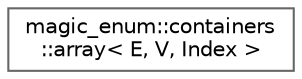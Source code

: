 digraph "クラス階層図"
{
 // LATEX_PDF_SIZE
  bgcolor="transparent";
  edge [fontname=Helvetica,fontsize=10,labelfontname=Helvetica,labelfontsize=10];
  node [fontname=Helvetica,fontsize=10,shape=box,height=0.2,width=0.4];
  rankdir="LR";
  Node0 [id="Node000000",label="magic_enum::containers\l::array\< E, V, Index \>",height=0.2,width=0.4,color="grey40", fillcolor="white", style="filled",URL="$structmagic__enum_1_1containers_1_1array.html",tooltip=" "];
}
